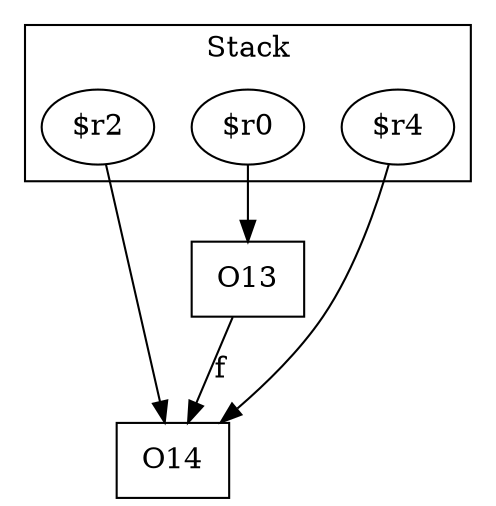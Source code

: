 digraph sample {
  rankDir="LR";
  subgraph cluster_0 {
    label="Stack"
    "$r2"; "$r0"; "$r4"; 
  }
  "$r2" -> { O14[shape=box]};
  "$r0" -> { O13[shape=box]};
  "$r4" -> { O14[shape=box]};
  O13 -> O14[label="f", weight="0.2"]
}
